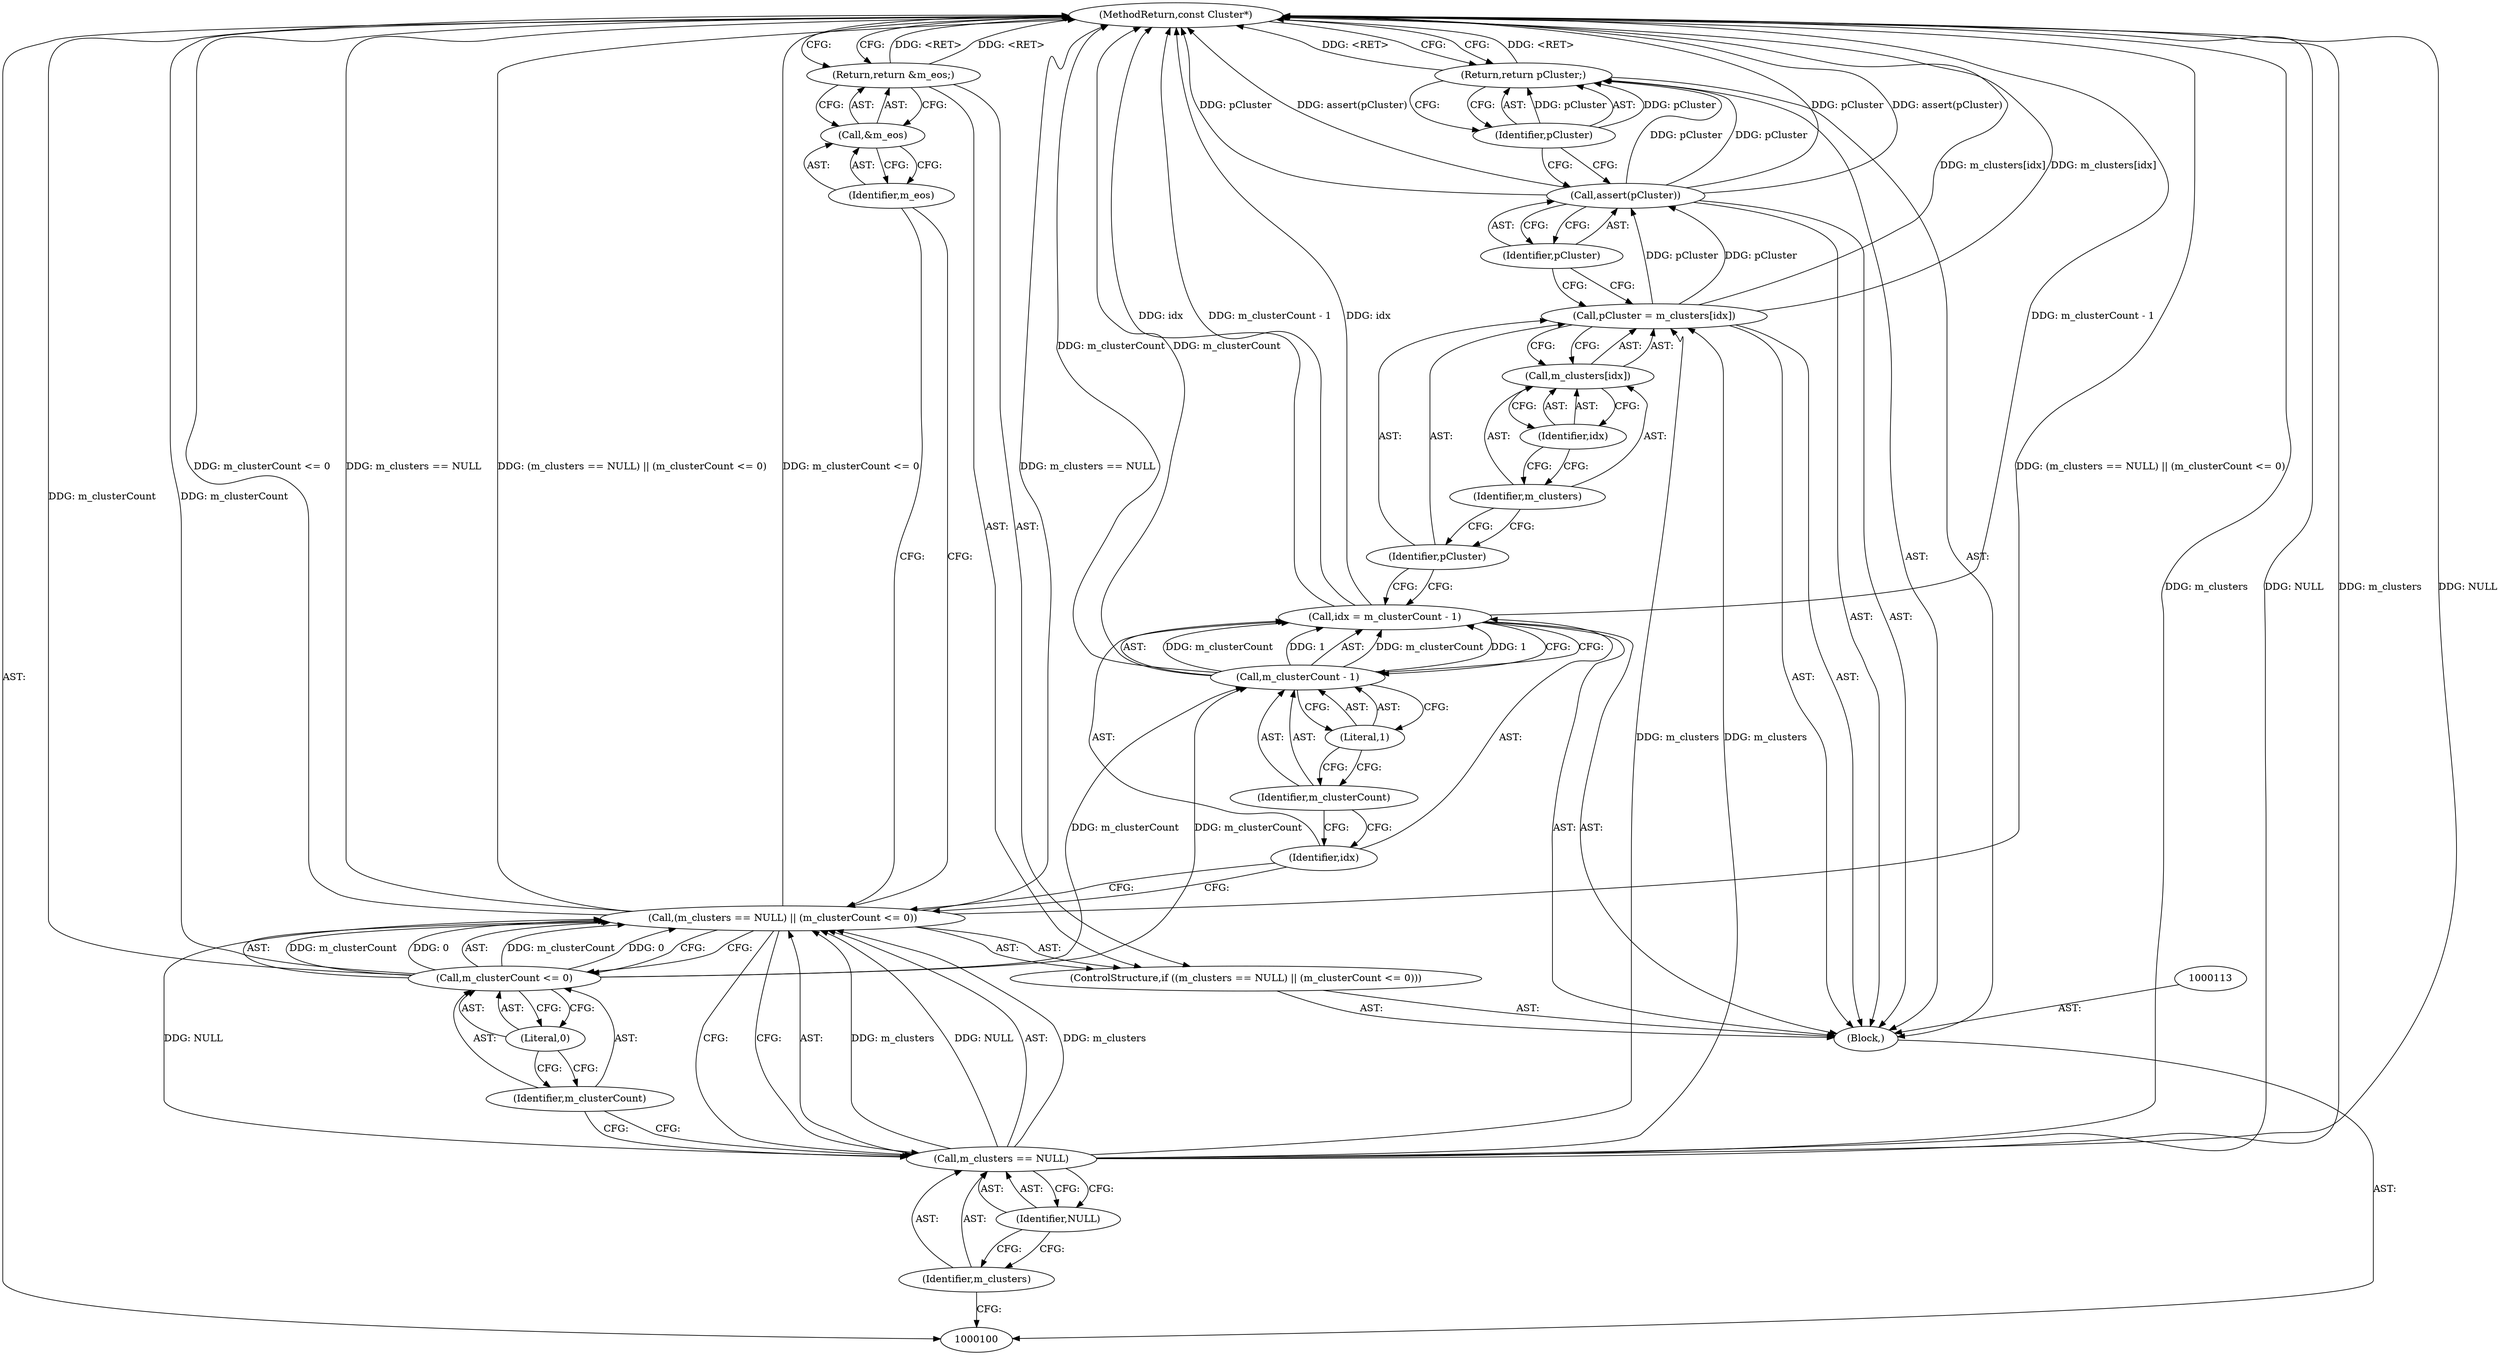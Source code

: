 digraph "1_Android_04839626ed859623901ebd3a5fd483982186b59d_102" {
"1000128" [label="(MethodReturn,const Cluster*)"];
"1000127" [label="(Identifier,pCluster)"];
"1000126" [label="(Return,return pCluster;)"];
"1000101" [label="(Block,)"];
"1000106" [label="(Identifier,NULL)"];
"1000107" [label="(Call,m_clusterCount <= 0)"];
"1000108" [label="(Identifier,m_clusterCount)"];
"1000102" [label="(ControlStructure,if ((m_clusters == NULL) || (m_clusterCount <= 0)))"];
"1000109" [label="(Literal,0)"];
"1000103" [label="(Call,(m_clusters == NULL) || (m_clusterCount <= 0))"];
"1000104" [label="(Call,m_clusters == NULL)"];
"1000105" [label="(Identifier,m_clusters)"];
"1000111" [label="(Call,&m_eos)"];
"1000112" [label="(Identifier,m_eos)"];
"1000110" [label="(Return,return &m_eos;)"];
"1000114" [label="(Call,idx = m_clusterCount - 1)"];
"1000115" [label="(Identifier,idx)"];
"1000116" [label="(Call,m_clusterCount - 1)"];
"1000117" [label="(Identifier,m_clusterCount)"];
"1000118" [label="(Literal,1)"];
"1000119" [label="(Call,pCluster = m_clusters[idx])"];
"1000120" [label="(Identifier,pCluster)"];
"1000121" [label="(Call,m_clusters[idx])"];
"1000122" [label="(Identifier,m_clusters)"];
"1000123" [label="(Identifier,idx)"];
"1000125" [label="(Identifier,pCluster)"];
"1000124" [label="(Call,assert(pCluster))"];
"1000128" -> "1000100"  [label="AST: "];
"1000128" -> "1000110"  [label="CFG: "];
"1000128" -> "1000126"  [label="CFG: "];
"1000116" -> "1000128"  [label="DDG: m_clusterCount"];
"1000124" -> "1000128"  [label="DDG: pCluster"];
"1000124" -> "1000128"  [label="DDG: assert(pCluster)"];
"1000107" -> "1000128"  [label="DDG: m_clusterCount"];
"1000103" -> "1000128"  [label="DDG: m_clusterCount <= 0"];
"1000103" -> "1000128"  [label="DDG: m_clusters == NULL"];
"1000103" -> "1000128"  [label="DDG: (m_clusters == NULL) || (m_clusterCount <= 0)"];
"1000104" -> "1000128"  [label="DDG: m_clusters"];
"1000104" -> "1000128"  [label="DDG: NULL"];
"1000114" -> "1000128"  [label="DDG: m_clusterCount - 1"];
"1000114" -> "1000128"  [label="DDG: idx"];
"1000119" -> "1000128"  [label="DDG: m_clusters[idx]"];
"1000110" -> "1000128"  [label="DDG: <RET>"];
"1000126" -> "1000128"  [label="DDG: <RET>"];
"1000127" -> "1000126"  [label="AST: "];
"1000127" -> "1000124"  [label="CFG: "];
"1000126" -> "1000127"  [label="CFG: "];
"1000127" -> "1000126"  [label="DDG: pCluster"];
"1000126" -> "1000101"  [label="AST: "];
"1000126" -> "1000127"  [label="CFG: "];
"1000127" -> "1000126"  [label="AST: "];
"1000128" -> "1000126"  [label="CFG: "];
"1000126" -> "1000128"  [label="DDG: <RET>"];
"1000127" -> "1000126"  [label="DDG: pCluster"];
"1000124" -> "1000126"  [label="DDG: pCluster"];
"1000101" -> "1000100"  [label="AST: "];
"1000102" -> "1000101"  [label="AST: "];
"1000113" -> "1000101"  [label="AST: "];
"1000114" -> "1000101"  [label="AST: "];
"1000119" -> "1000101"  [label="AST: "];
"1000124" -> "1000101"  [label="AST: "];
"1000126" -> "1000101"  [label="AST: "];
"1000106" -> "1000104"  [label="AST: "];
"1000106" -> "1000105"  [label="CFG: "];
"1000104" -> "1000106"  [label="CFG: "];
"1000107" -> "1000103"  [label="AST: "];
"1000107" -> "1000109"  [label="CFG: "];
"1000108" -> "1000107"  [label="AST: "];
"1000109" -> "1000107"  [label="AST: "];
"1000103" -> "1000107"  [label="CFG: "];
"1000107" -> "1000128"  [label="DDG: m_clusterCount"];
"1000107" -> "1000103"  [label="DDG: m_clusterCount"];
"1000107" -> "1000103"  [label="DDG: 0"];
"1000107" -> "1000116"  [label="DDG: m_clusterCount"];
"1000108" -> "1000107"  [label="AST: "];
"1000108" -> "1000104"  [label="CFG: "];
"1000109" -> "1000108"  [label="CFG: "];
"1000102" -> "1000101"  [label="AST: "];
"1000103" -> "1000102"  [label="AST: "];
"1000110" -> "1000102"  [label="AST: "];
"1000109" -> "1000107"  [label="AST: "];
"1000109" -> "1000108"  [label="CFG: "];
"1000107" -> "1000109"  [label="CFG: "];
"1000103" -> "1000102"  [label="AST: "];
"1000103" -> "1000104"  [label="CFG: "];
"1000103" -> "1000107"  [label="CFG: "];
"1000104" -> "1000103"  [label="AST: "];
"1000107" -> "1000103"  [label="AST: "];
"1000112" -> "1000103"  [label="CFG: "];
"1000115" -> "1000103"  [label="CFG: "];
"1000103" -> "1000128"  [label="DDG: m_clusterCount <= 0"];
"1000103" -> "1000128"  [label="DDG: m_clusters == NULL"];
"1000103" -> "1000128"  [label="DDG: (m_clusters == NULL) || (m_clusterCount <= 0)"];
"1000104" -> "1000103"  [label="DDG: m_clusters"];
"1000104" -> "1000103"  [label="DDG: NULL"];
"1000107" -> "1000103"  [label="DDG: m_clusterCount"];
"1000107" -> "1000103"  [label="DDG: 0"];
"1000104" -> "1000103"  [label="AST: "];
"1000104" -> "1000106"  [label="CFG: "];
"1000105" -> "1000104"  [label="AST: "];
"1000106" -> "1000104"  [label="AST: "];
"1000108" -> "1000104"  [label="CFG: "];
"1000103" -> "1000104"  [label="CFG: "];
"1000104" -> "1000128"  [label="DDG: m_clusters"];
"1000104" -> "1000128"  [label="DDG: NULL"];
"1000104" -> "1000103"  [label="DDG: m_clusters"];
"1000104" -> "1000103"  [label="DDG: NULL"];
"1000104" -> "1000119"  [label="DDG: m_clusters"];
"1000105" -> "1000104"  [label="AST: "];
"1000105" -> "1000100"  [label="CFG: "];
"1000106" -> "1000105"  [label="CFG: "];
"1000111" -> "1000110"  [label="AST: "];
"1000111" -> "1000112"  [label="CFG: "];
"1000112" -> "1000111"  [label="AST: "];
"1000110" -> "1000111"  [label="CFG: "];
"1000112" -> "1000111"  [label="AST: "];
"1000112" -> "1000103"  [label="CFG: "];
"1000111" -> "1000112"  [label="CFG: "];
"1000110" -> "1000102"  [label="AST: "];
"1000110" -> "1000111"  [label="CFG: "];
"1000111" -> "1000110"  [label="AST: "];
"1000128" -> "1000110"  [label="CFG: "];
"1000110" -> "1000128"  [label="DDG: <RET>"];
"1000114" -> "1000101"  [label="AST: "];
"1000114" -> "1000116"  [label="CFG: "];
"1000115" -> "1000114"  [label="AST: "];
"1000116" -> "1000114"  [label="AST: "];
"1000120" -> "1000114"  [label="CFG: "];
"1000114" -> "1000128"  [label="DDG: m_clusterCount - 1"];
"1000114" -> "1000128"  [label="DDG: idx"];
"1000116" -> "1000114"  [label="DDG: m_clusterCount"];
"1000116" -> "1000114"  [label="DDG: 1"];
"1000115" -> "1000114"  [label="AST: "];
"1000115" -> "1000103"  [label="CFG: "];
"1000117" -> "1000115"  [label="CFG: "];
"1000116" -> "1000114"  [label="AST: "];
"1000116" -> "1000118"  [label="CFG: "];
"1000117" -> "1000116"  [label="AST: "];
"1000118" -> "1000116"  [label="AST: "];
"1000114" -> "1000116"  [label="CFG: "];
"1000116" -> "1000128"  [label="DDG: m_clusterCount"];
"1000116" -> "1000114"  [label="DDG: m_clusterCount"];
"1000116" -> "1000114"  [label="DDG: 1"];
"1000107" -> "1000116"  [label="DDG: m_clusterCount"];
"1000117" -> "1000116"  [label="AST: "];
"1000117" -> "1000115"  [label="CFG: "];
"1000118" -> "1000117"  [label="CFG: "];
"1000118" -> "1000116"  [label="AST: "];
"1000118" -> "1000117"  [label="CFG: "];
"1000116" -> "1000118"  [label="CFG: "];
"1000119" -> "1000101"  [label="AST: "];
"1000119" -> "1000121"  [label="CFG: "];
"1000120" -> "1000119"  [label="AST: "];
"1000121" -> "1000119"  [label="AST: "];
"1000125" -> "1000119"  [label="CFG: "];
"1000119" -> "1000128"  [label="DDG: m_clusters[idx]"];
"1000104" -> "1000119"  [label="DDG: m_clusters"];
"1000119" -> "1000124"  [label="DDG: pCluster"];
"1000120" -> "1000119"  [label="AST: "];
"1000120" -> "1000114"  [label="CFG: "];
"1000122" -> "1000120"  [label="CFG: "];
"1000121" -> "1000119"  [label="AST: "];
"1000121" -> "1000123"  [label="CFG: "];
"1000122" -> "1000121"  [label="AST: "];
"1000123" -> "1000121"  [label="AST: "];
"1000119" -> "1000121"  [label="CFG: "];
"1000122" -> "1000121"  [label="AST: "];
"1000122" -> "1000120"  [label="CFG: "];
"1000123" -> "1000122"  [label="CFG: "];
"1000123" -> "1000121"  [label="AST: "];
"1000123" -> "1000122"  [label="CFG: "];
"1000121" -> "1000123"  [label="CFG: "];
"1000125" -> "1000124"  [label="AST: "];
"1000125" -> "1000119"  [label="CFG: "];
"1000124" -> "1000125"  [label="CFG: "];
"1000124" -> "1000101"  [label="AST: "];
"1000124" -> "1000125"  [label="CFG: "];
"1000125" -> "1000124"  [label="AST: "];
"1000127" -> "1000124"  [label="CFG: "];
"1000124" -> "1000128"  [label="DDG: pCluster"];
"1000124" -> "1000128"  [label="DDG: assert(pCluster)"];
"1000119" -> "1000124"  [label="DDG: pCluster"];
"1000124" -> "1000126"  [label="DDG: pCluster"];
}
